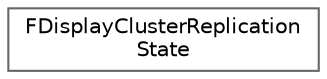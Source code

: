 digraph "Graphical Class Hierarchy"
{
 // INTERACTIVE_SVG=YES
 // LATEX_PDF_SIZE
  bgcolor="transparent";
  edge [fontname=Helvetica,fontsize=10,labelfontname=Helvetica,labelfontsize=10];
  node [fontname=Helvetica,fontsize=10,shape=box,height=0.2,width=0.4];
  rankdir="LR";
  Node0 [id="Node000000",label="FDisplayClusterReplication\lState",height=0.2,width=0.4,color="grey40", fillcolor="white", style="filled",URL="$d5/d9d/structFDisplayClusterReplicationState.html",tooltip="Helper structure to cache PriorityActor list for additional replication in order to equalize number o..."];
}
